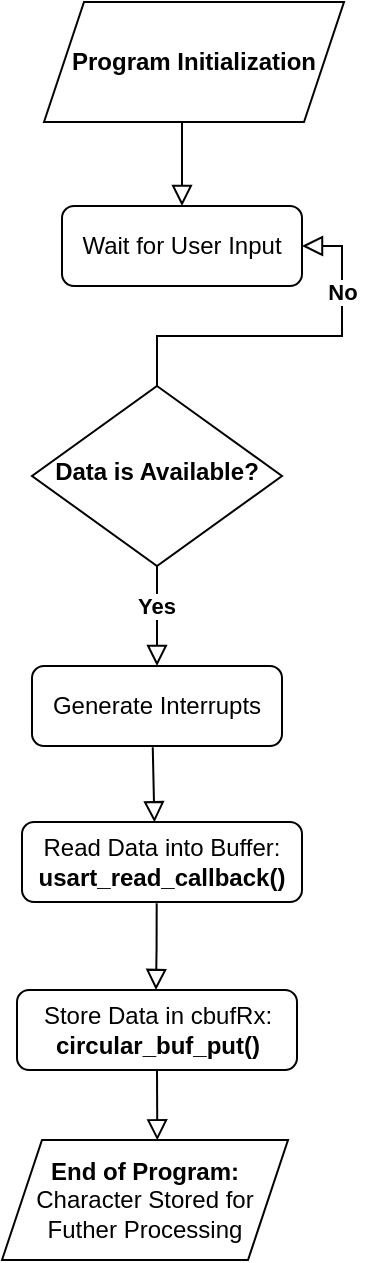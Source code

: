 <mxfile version="26.1.1">
  <diagram id="C5RBs43oDa-KdzZeNtuy" name="Page-1">
    <mxGraphModel dx="1615" dy="869" grid="0" gridSize="10" guides="1" tooltips="1" connect="1" arrows="1" fold="1" page="1" pageScale="1" pageWidth="827" pageHeight="1169" math="0" shadow="0">
      <root>
        <mxCell id="WIyWlLk6GJQsqaUBKTNV-0" />
        <mxCell id="WIyWlLk6GJQsqaUBKTNV-1" parent="WIyWlLk6GJQsqaUBKTNV-0" />
        <mxCell id="WIyWlLk6GJQsqaUBKTNV-4" value="" style="rounded=0;html=1;jettySize=auto;orthogonalLoop=1;fontSize=11;endArrow=block;endFill=0;endSize=8;strokeWidth=1;shadow=0;labelBackgroundColor=none;edgeStyle=orthogonalEdgeStyle;entryX=0.5;entryY=0;entryDx=0;entryDy=0;" parent="WIyWlLk6GJQsqaUBKTNV-1" source="WIyWlLk6GJQsqaUBKTNV-6" target="zw-8JSlv_wL8UlhA9RIl-4" edge="1">
          <mxGeometry x="-0.403" relative="1" as="geometry">
            <mxPoint as="offset" />
            <mxPoint x="203" y="413" as="targetPoint" />
          </mxGeometry>
        </mxCell>
        <mxCell id="zw-8JSlv_wL8UlhA9RIl-2" value="&lt;b&gt;Yes&lt;/b&gt;" style="edgeLabel;html=1;align=center;verticalAlign=middle;resizable=0;points=[];" vertex="1" connectable="0" parent="WIyWlLk6GJQsqaUBKTNV-4">
          <mxGeometry x="-0.216" y="-1" relative="1" as="geometry">
            <mxPoint as="offset" />
          </mxGeometry>
        </mxCell>
        <mxCell id="WIyWlLk6GJQsqaUBKTNV-5" value="" style="edgeStyle=orthogonalEdgeStyle;rounded=0;html=1;jettySize=auto;orthogonalLoop=1;fontSize=11;endArrow=block;endFill=0;endSize=8;strokeWidth=1;shadow=0;labelBackgroundColor=none;entryX=1;entryY=0.5;entryDx=0;entryDy=0;" parent="WIyWlLk6GJQsqaUBKTNV-1" source="WIyWlLk6GJQsqaUBKTNV-6" target="zw-8JSlv_wL8UlhA9RIl-0" edge="1">
          <mxGeometry y="10" relative="1" as="geometry">
            <mxPoint as="offset" />
            <mxPoint x="380" y="230" as="targetPoint" />
          </mxGeometry>
        </mxCell>
        <mxCell id="zw-8JSlv_wL8UlhA9RIl-3" value="&lt;b&gt;No&lt;/b&gt;" style="edgeLabel;html=1;align=center;verticalAlign=middle;resizable=0;points=[];" vertex="1" connectable="0" parent="WIyWlLk6GJQsqaUBKTNV-5">
          <mxGeometry x="0.436" relative="1" as="geometry">
            <mxPoint y="-9" as="offset" />
          </mxGeometry>
        </mxCell>
        <mxCell id="WIyWlLk6GJQsqaUBKTNV-6" value="&lt;b&gt;Data is Available?&lt;/b&gt;" style="rhombus;whiteSpace=wrap;html=1;shadow=0;fontFamily=Helvetica;fontSize=12;align=center;strokeWidth=1;spacing=6;spacingTop=-4;" parent="WIyWlLk6GJQsqaUBKTNV-1" vertex="1">
          <mxGeometry x="140" y="260" width="125" height="90" as="geometry" />
        </mxCell>
        <mxCell id="zw-8JSlv_wL8UlhA9RIl-0" value="Wait for User Input" style="rounded=1;whiteSpace=wrap;html=1;fontSize=12;glass=0;strokeWidth=1;shadow=0;" vertex="1" parent="WIyWlLk6GJQsqaUBKTNV-1">
          <mxGeometry x="155" y="170" width="120" height="40" as="geometry" />
        </mxCell>
        <mxCell id="zw-8JSlv_wL8UlhA9RIl-1" value="Read Data into Buffer:&lt;div&gt;&lt;b&gt;usart_read_callback()&lt;/b&gt;&lt;br&gt;&lt;/div&gt;" style="rounded=1;whiteSpace=wrap;html=1;fontSize=12;glass=0;strokeWidth=1;shadow=0;" vertex="1" parent="WIyWlLk6GJQsqaUBKTNV-1">
          <mxGeometry x="135" y="478" width="140" height="40" as="geometry" />
        </mxCell>
        <mxCell id="zw-8JSlv_wL8UlhA9RIl-4" value="Generate Interrupts" style="rounded=1;whiteSpace=wrap;html=1;fontSize=12;glass=0;strokeWidth=1;shadow=0;" vertex="1" parent="WIyWlLk6GJQsqaUBKTNV-1">
          <mxGeometry x="140" y="400" width="125" height="40" as="geometry" />
        </mxCell>
        <mxCell id="zw-8JSlv_wL8UlhA9RIl-5" value="" style="rounded=0;html=1;jettySize=auto;orthogonalLoop=1;fontSize=11;endArrow=block;endFill=0;endSize=8;strokeWidth=1;shadow=0;labelBackgroundColor=none;edgeStyle=orthogonalEdgeStyle;" edge="1" parent="WIyWlLk6GJQsqaUBKTNV-1">
          <mxGeometry x="0.333" y="20" relative="1" as="geometry">
            <mxPoint as="offset" />
            <mxPoint x="215" y="120" as="sourcePoint" />
            <mxPoint x="215" y="170" as="targetPoint" />
            <Array as="points">
              <mxPoint x="214.5" y="139" />
              <mxPoint x="214.5" y="139" />
            </Array>
          </mxGeometry>
        </mxCell>
        <mxCell id="zw-8JSlv_wL8UlhA9RIl-7" value="" style="rounded=0;html=1;jettySize=auto;orthogonalLoop=1;fontSize=11;endArrow=block;endFill=0;endSize=8;strokeWidth=1;shadow=0;labelBackgroundColor=none;edgeStyle=orthogonalEdgeStyle;entryX=0.473;entryY=0.004;entryDx=0;entryDy=0;entryPerimeter=0;exitX=0.483;exitY=1.016;exitDx=0;exitDy=0;exitPerimeter=0;" edge="1" parent="WIyWlLk6GJQsqaUBKTNV-1" source="zw-8JSlv_wL8UlhA9RIl-4" target="zw-8JSlv_wL8UlhA9RIl-1">
          <mxGeometry x="0.333" y="20" relative="1" as="geometry">
            <mxPoint as="offset" />
            <mxPoint x="200" y="442" as="sourcePoint" />
            <mxPoint x="201" y="512" as="targetPoint" />
            <Array as="points" />
          </mxGeometry>
        </mxCell>
        <mxCell id="zw-8JSlv_wL8UlhA9RIl-8" value="Store Data in&amp;nbsp;cbufRx:&lt;div&gt;&lt;b&gt;circular_buf_put()&lt;/b&gt;&lt;br&gt;&lt;/div&gt;" style="rounded=1;whiteSpace=wrap;html=1;fontSize=12;glass=0;strokeWidth=1;shadow=0;" vertex="1" parent="WIyWlLk6GJQsqaUBKTNV-1">
          <mxGeometry x="132.5" y="562" width="140" height="40" as="geometry" />
        </mxCell>
        <mxCell id="zw-8JSlv_wL8UlhA9RIl-15" value="&lt;b&gt;Program Initialization&lt;/b&gt;" style="shape=parallelogram;perimeter=parallelogramPerimeter;whiteSpace=wrap;html=1;fixedSize=1;" vertex="1" parent="WIyWlLk6GJQsqaUBKTNV-1">
          <mxGeometry x="146" y="68" width="150" height="60" as="geometry" />
        </mxCell>
        <mxCell id="zw-8JSlv_wL8UlhA9RIl-16" value="&lt;b&gt;End of Program:&lt;/b&gt;&lt;div&gt;Character Stored for Futher Processing&lt;/div&gt;" style="shape=parallelogram;perimeter=parallelogramPerimeter;whiteSpace=wrap;html=1;fixedSize=1;" vertex="1" parent="WIyWlLk6GJQsqaUBKTNV-1">
          <mxGeometry x="125" y="637" width="143" height="60" as="geometry" />
        </mxCell>
        <mxCell id="zw-8JSlv_wL8UlhA9RIl-17" value="" style="rounded=0;html=1;jettySize=auto;orthogonalLoop=1;fontSize=11;endArrow=block;endFill=0;endSize=8;strokeWidth=1;shadow=0;labelBackgroundColor=none;edgeStyle=orthogonalEdgeStyle;exitX=0.481;exitY=1.016;exitDx=0;exitDy=0;exitPerimeter=0;" edge="1" parent="WIyWlLk6GJQsqaUBKTNV-1" source="zw-8JSlv_wL8UlhA9RIl-1">
          <mxGeometry x="0.333" y="20" relative="1" as="geometry">
            <mxPoint as="offset" />
            <mxPoint x="202.23" y="545" as="sourcePoint" />
            <mxPoint x="202" y="562" as="targetPoint" />
            <Array as="points" />
          </mxGeometry>
        </mxCell>
        <mxCell id="zw-8JSlv_wL8UlhA9RIl-22" value="" style="rounded=0;html=1;jettySize=auto;orthogonalLoop=1;fontSize=11;endArrow=block;endFill=0;endSize=8;strokeWidth=1;shadow=0;labelBackgroundColor=none;edgeStyle=orthogonalEdgeStyle;entryX=0.529;entryY=-0.014;entryDx=0;entryDy=0;entryPerimeter=0;exitX=0.5;exitY=1;exitDx=0;exitDy=0;" edge="1" parent="WIyWlLk6GJQsqaUBKTNV-1" source="zw-8JSlv_wL8UlhA9RIl-8">
          <mxGeometry x="0.333" y="20" relative="1" as="geometry">
            <mxPoint as="offset" />
            <mxPoint x="202.19" y="582" as="sourcePoint" />
            <mxPoint x="202.647" y="637.16" as="targetPoint" />
            <Array as="points" />
          </mxGeometry>
        </mxCell>
      </root>
    </mxGraphModel>
  </diagram>
</mxfile>
